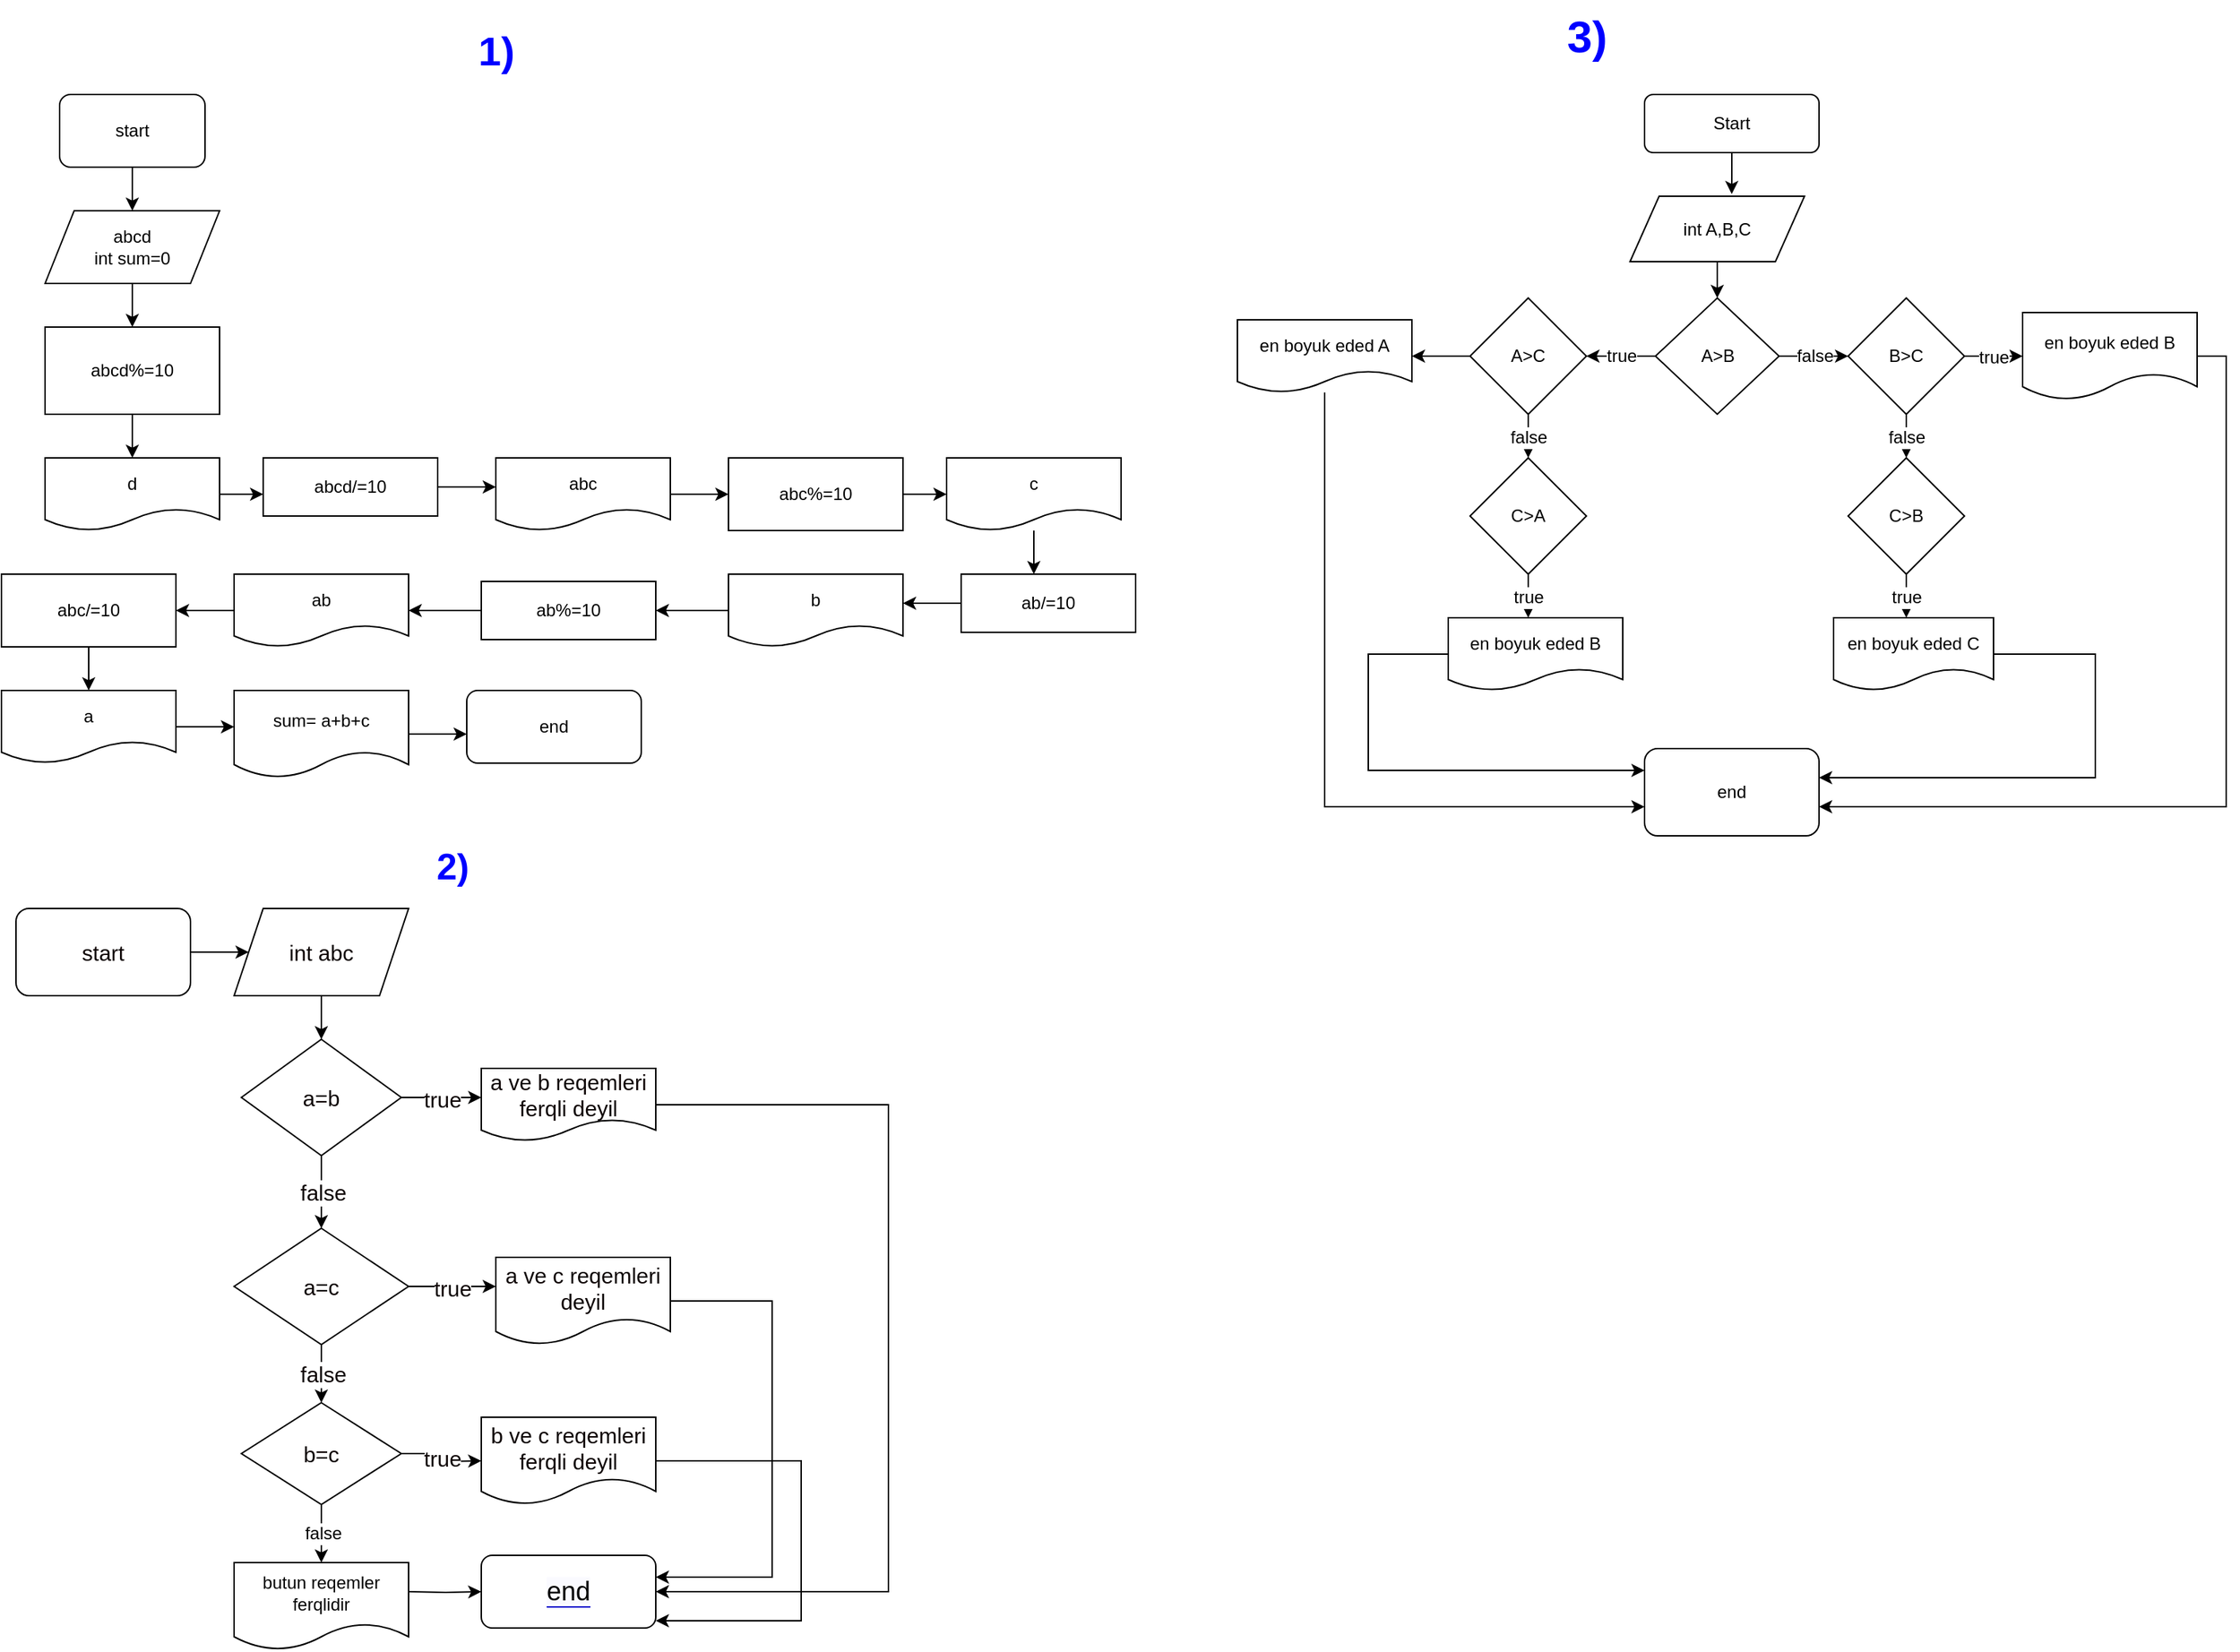 <mxfile version="20.8.23" type="device" pages="2"><diagram id="C5RBs43oDa-KdzZeNtuy" name="Page-1"><mxGraphModel dx="1590" dy="2182" grid="1" gridSize="10" guides="1" tooltips="1" connect="1" arrows="1" fold="1" page="1" pageScale="1" pageWidth="827" pageHeight="1169" math="0" shadow="0"><root><mxCell id="WIyWlLk6GJQsqaUBKTNV-0"/><mxCell id="WIyWlLk6GJQsqaUBKTNV-1" parent="WIyWlLk6GJQsqaUBKTNV-0"/><mxCell id="-_Hjf74qMRMlHTxHoF16-1" style="edgeStyle=orthogonalEdgeStyle;rounded=0;orthogonalLoop=1;jettySize=auto;html=1;" parent="WIyWlLk6GJQsqaUBKTNV-1" source="-_Hjf74qMRMlHTxHoF16-0" edge="1"><mxGeometry relative="1" as="geometry"><mxPoint x="130" y="130" as="targetPoint"/></mxGeometry></mxCell><mxCell id="-_Hjf74qMRMlHTxHoF16-0" value="start" style="rounded=1;whiteSpace=wrap;html=1;" parent="WIyWlLk6GJQsqaUBKTNV-1" vertex="1"><mxGeometry x="80" y="50" width="100" height="50" as="geometry"/></mxCell><mxCell id="-_Hjf74qMRMlHTxHoF16-3" style="edgeStyle=orthogonalEdgeStyle;rounded=0;orthogonalLoop=1;jettySize=auto;html=1;" parent="WIyWlLk6GJQsqaUBKTNV-1" source="-_Hjf74qMRMlHTxHoF16-2" edge="1"><mxGeometry relative="1" as="geometry"><mxPoint x="130" y="210" as="targetPoint"/></mxGeometry></mxCell><mxCell id="-_Hjf74qMRMlHTxHoF16-2" value="abcd&lt;br&gt;int sum=0" style="shape=parallelogram;perimeter=parallelogramPerimeter;whiteSpace=wrap;html=1;fixedSize=1;" parent="WIyWlLk6GJQsqaUBKTNV-1" vertex="1"><mxGeometry x="70" y="130" width="120" height="50" as="geometry"/></mxCell><mxCell id="-_Hjf74qMRMlHTxHoF16-5" style="edgeStyle=orthogonalEdgeStyle;rounded=0;orthogonalLoop=1;jettySize=auto;html=1;exitX=0.5;exitY=1;exitDx=0;exitDy=0;" parent="WIyWlLk6GJQsqaUBKTNV-1" source="-_Hjf74qMRMlHTxHoF16-4" edge="1"><mxGeometry relative="1" as="geometry"><mxPoint x="130" y="300" as="targetPoint"/></mxGeometry></mxCell><mxCell id="-_Hjf74qMRMlHTxHoF16-4" value="abcd%=10" style="rounded=0;whiteSpace=wrap;html=1;" parent="WIyWlLk6GJQsqaUBKTNV-1" vertex="1"><mxGeometry x="70" y="210" width="120" height="60" as="geometry"/></mxCell><mxCell id="-_Hjf74qMRMlHTxHoF16-22" style="edgeStyle=orthogonalEdgeStyle;rounded=0;orthogonalLoop=1;jettySize=auto;html=1;" parent="WIyWlLk6GJQsqaUBKTNV-1" source="-_Hjf74qMRMlHTxHoF16-6" edge="1"><mxGeometry relative="1" as="geometry"><mxPoint x="220" y="325" as="targetPoint"/></mxGeometry></mxCell><mxCell id="-_Hjf74qMRMlHTxHoF16-6" value="d" style="shape=document;whiteSpace=wrap;html=1;boundedLbl=1;" parent="WIyWlLk6GJQsqaUBKTNV-1" vertex="1"><mxGeometry x="70" y="300" width="120" height="50" as="geometry"/></mxCell><mxCell id="-_Hjf74qMRMlHTxHoF16-24" style="edgeStyle=orthogonalEdgeStyle;rounded=0;orthogonalLoop=1;jettySize=auto;html=1;" parent="WIyWlLk6GJQsqaUBKTNV-1" source="-_Hjf74qMRMlHTxHoF16-23" edge="1"><mxGeometry relative="1" as="geometry"><mxPoint x="380" y="320" as="targetPoint"/></mxGeometry></mxCell><mxCell id="-_Hjf74qMRMlHTxHoF16-23" value="abcd/=10" style="rounded=0;whiteSpace=wrap;html=1;" parent="WIyWlLk6GJQsqaUBKTNV-1" vertex="1"><mxGeometry x="220" y="300" width="120" height="40" as="geometry"/></mxCell><mxCell id="-_Hjf74qMRMlHTxHoF16-26" style="edgeStyle=orthogonalEdgeStyle;rounded=0;orthogonalLoop=1;jettySize=auto;html=1;" parent="WIyWlLk6GJQsqaUBKTNV-1" source="-_Hjf74qMRMlHTxHoF16-25" edge="1"><mxGeometry relative="1" as="geometry"><mxPoint x="540" y="325" as="targetPoint"/></mxGeometry></mxCell><mxCell id="-_Hjf74qMRMlHTxHoF16-25" value="abc" style="shape=document;whiteSpace=wrap;html=1;boundedLbl=1;" parent="WIyWlLk6GJQsqaUBKTNV-1" vertex="1"><mxGeometry x="380" y="300" width="120" height="50" as="geometry"/></mxCell><mxCell id="-_Hjf74qMRMlHTxHoF16-28" style="edgeStyle=orthogonalEdgeStyle;rounded=0;orthogonalLoop=1;jettySize=auto;html=1;" parent="WIyWlLk6GJQsqaUBKTNV-1" source="-_Hjf74qMRMlHTxHoF16-27" target="-_Hjf74qMRMlHTxHoF16-29" edge="1"><mxGeometry relative="1" as="geometry"><mxPoint x="690" y="325" as="targetPoint"/></mxGeometry></mxCell><mxCell id="-_Hjf74qMRMlHTxHoF16-27" value="abc%=10" style="rounded=0;whiteSpace=wrap;html=1;" parent="WIyWlLk6GJQsqaUBKTNV-1" vertex="1"><mxGeometry x="540" y="300" width="120" height="50" as="geometry"/></mxCell><mxCell id="-_Hjf74qMRMlHTxHoF16-30" style="edgeStyle=orthogonalEdgeStyle;rounded=0;orthogonalLoop=1;jettySize=auto;html=1;" parent="WIyWlLk6GJQsqaUBKTNV-1" source="-_Hjf74qMRMlHTxHoF16-29" edge="1"><mxGeometry relative="1" as="geometry"><mxPoint x="750" y="380" as="targetPoint"/></mxGeometry></mxCell><mxCell id="-_Hjf74qMRMlHTxHoF16-29" value="c" style="shape=document;whiteSpace=wrap;html=1;boundedLbl=1;" parent="WIyWlLk6GJQsqaUBKTNV-1" vertex="1"><mxGeometry x="690" y="300" width="120" height="50" as="geometry"/></mxCell><mxCell id="-_Hjf74qMRMlHTxHoF16-32" style="edgeStyle=orthogonalEdgeStyle;rounded=0;orthogonalLoop=1;jettySize=auto;html=1;" parent="WIyWlLk6GJQsqaUBKTNV-1" source="-_Hjf74qMRMlHTxHoF16-31" edge="1"><mxGeometry relative="1" as="geometry"><mxPoint x="660" y="400" as="targetPoint"/></mxGeometry></mxCell><mxCell id="-_Hjf74qMRMlHTxHoF16-31" value="ab/=10" style="rounded=0;whiteSpace=wrap;html=1;" parent="WIyWlLk6GJQsqaUBKTNV-1" vertex="1"><mxGeometry x="700" y="380" width="120" height="40" as="geometry"/></mxCell><mxCell id="-_Hjf74qMRMlHTxHoF16-40" style="edgeStyle=orthogonalEdgeStyle;rounded=0;orthogonalLoop=1;jettySize=auto;html=1;" parent="WIyWlLk6GJQsqaUBKTNV-1" source="-_Hjf74qMRMlHTxHoF16-35" edge="1"><mxGeometry relative="1" as="geometry"><mxPoint x="490" y="405" as="targetPoint"/></mxGeometry></mxCell><mxCell id="-_Hjf74qMRMlHTxHoF16-35" value="b" style="shape=document;whiteSpace=wrap;html=1;boundedLbl=1;" parent="WIyWlLk6GJQsqaUBKTNV-1" vertex="1"><mxGeometry x="540" y="380" width="120" height="50" as="geometry"/></mxCell><mxCell id="-_Hjf74qMRMlHTxHoF16-41" style="edgeStyle=orthogonalEdgeStyle;rounded=0;orthogonalLoop=1;jettySize=auto;html=1;" parent="WIyWlLk6GJQsqaUBKTNV-1" source="-_Hjf74qMRMlHTxHoF16-38" target="-_Hjf74qMRMlHTxHoF16-42" edge="1"><mxGeometry relative="1" as="geometry"><mxPoint x="330" y="405" as="targetPoint"/></mxGeometry></mxCell><mxCell id="-_Hjf74qMRMlHTxHoF16-38" value="ab%=10" style="rounded=0;whiteSpace=wrap;html=1;" parent="WIyWlLk6GJQsqaUBKTNV-1" vertex="1"><mxGeometry x="370" y="385" width="120" height="40" as="geometry"/></mxCell><mxCell id="-_Hjf74qMRMlHTxHoF16-47" style="edgeStyle=orthogonalEdgeStyle;rounded=0;orthogonalLoop=1;jettySize=auto;html=1;" parent="WIyWlLk6GJQsqaUBKTNV-1" source="-_Hjf74qMRMlHTxHoF16-42" edge="1"><mxGeometry relative="1" as="geometry"><mxPoint x="160" y="405" as="targetPoint"/></mxGeometry></mxCell><mxCell id="-_Hjf74qMRMlHTxHoF16-42" value="ab" style="shape=document;whiteSpace=wrap;html=1;boundedLbl=1;" parent="WIyWlLk6GJQsqaUBKTNV-1" vertex="1"><mxGeometry x="200" y="380" width="120" height="50" as="geometry"/></mxCell><mxCell id="-_Hjf74qMRMlHTxHoF16-48" style="edgeStyle=orthogonalEdgeStyle;rounded=0;orthogonalLoop=1;jettySize=auto;html=1;" parent="WIyWlLk6GJQsqaUBKTNV-1" source="-_Hjf74qMRMlHTxHoF16-45" edge="1"><mxGeometry relative="1" as="geometry"><mxPoint x="100" y="460" as="targetPoint"/></mxGeometry></mxCell><mxCell id="-_Hjf74qMRMlHTxHoF16-45" value="abc/=10" style="rounded=0;whiteSpace=wrap;html=1;" parent="WIyWlLk6GJQsqaUBKTNV-1" vertex="1"><mxGeometry x="40" y="380" width="120" height="50" as="geometry"/></mxCell><mxCell id="-_Hjf74qMRMlHTxHoF16-51" style="edgeStyle=orthogonalEdgeStyle;rounded=0;orthogonalLoop=1;jettySize=auto;html=1;" parent="WIyWlLk6GJQsqaUBKTNV-1" source="-_Hjf74qMRMlHTxHoF16-49" edge="1"><mxGeometry relative="1" as="geometry"><mxPoint x="200" y="485" as="targetPoint"/></mxGeometry></mxCell><mxCell id="-_Hjf74qMRMlHTxHoF16-49" value="a" style="shape=document;whiteSpace=wrap;html=1;boundedLbl=1;" parent="WIyWlLk6GJQsqaUBKTNV-1" vertex="1"><mxGeometry x="40" y="460" width="120" height="50" as="geometry"/></mxCell><mxCell id="-_Hjf74qMRMlHTxHoF16-52" style="edgeStyle=orthogonalEdgeStyle;rounded=0;orthogonalLoop=1;jettySize=auto;html=1;" parent="WIyWlLk6GJQsqaUBKTNV-1" source="-_Hjf74qMRMlHTxHoF16-50" edge="1"><mxGeometry relative="1" as="geometry"><mxPoint x="360" y="490" as="targetPoint"/></mxGeometry></mxCell><mxCell id="-_Hjf74qMRMlHTxHoF16-50" value="sum= a+b+c" style="shape=document;whiteSpace=wrap;html=1;boundedLbl=1;" parent="WIyWlLk6GJQsqaUBKTNV-1" vertex="1"><mxGeometry x="200" y="460" width="120" height="60" as="geometry"/></mxCell><mxCell id="-_Hjf74qMRMlHTxHoF16-53" value="end" style="rounded=1;whiteSpace=wrap;html=1;" parent="WIyWlLk6GJQsqaUBKTNV-1" vertex="1"><mxGeometry x="360" y="460" width="120" height="50" as="geometry"/></mxCell><mxCell id="-_Hjf74qMRMlHTxHoF16-60" style="edgeStyle=orthogonalEdgeStyle;rounded=0;orthogonalLoop=1;jettySize=auto;html=1;fontSize=15;fontColor=#0D0404;" parent="WIyWlLk6GJQsqaUBKTNV-1" source="-_Hjf74qMRMlHTxHoF16-59" edge="1"><mxGeometry relative="1" as="geometry"><mxPoint x="210" y="640" as="targetPoint"/></mxGeometry></mxCell><mxCell id="-_Hjf74qMRMlHTxHoF16-59" value="&lt;font color=&quot;#0d0404&quot;&gt;&lt;span style=&quot;font-size: 15px;&quot;&gt;start&lt;/span&gt;&lt;/font&gt;" style="rounded=1;whiteSpace=wrap;html=1;fontSize=19;fontColor=#FF4D4D;" parent="WIyWlLk6GJQsqaUBKTNV-1" vertex="1"><mxGeometry x="50" y="610" width="120" height="60" as="geometry"/></mxCell><mxCell id="-_Hjf74qMRMlHTxHoF16-64" style="edgeStyle=orthogonalEdgeStyle;rounded=0;orthogonalLoop=1;jettySize=auto;html=1;fontSize=15;fontColor=#0D0404;" parent="WIyWlLk6GJQsqaUBKTNV-1" source="-_Hjf74qMRMlHTxHoF16-61" edge="1"><mxGeometry relative="1" as="geometry"><mxPoint x="260" y="700" as="targetPoint"/></mxGeometry></mxCell><mxCell id="-_Hjf74qMRMlHTxHoF16-61" value="int abc" style="shape=parallelogram;perimeter=parallelogramPerimeter;whiteSpace=wrap;html=1;fixedSize=1;fontSize=15;fontColor=#0D0404;" parent="WIyWlLk6GJQsqaUBKTNV-1" vertex="1"><mxGeometry x="200" y="610" width="120" height="60" as="geometry"/></mxCell><mxCell id="-_Hjf74qMRMlHTxHoF16-67" value="true" style="edgeStyle=orthogonalEdgeStyle;rounded=0;orthogonalLoop=1;jettySize=auto;html=1;fontSize=15;fontColor=#0D0404;" parent="WIyWlLk6GJQsqaUBKTNV-1" source="-_Hjf74qMRMlHTxHoF16-65" edge="1"><mxGeometry relative="1" as="geometry"><mxPoint x="370" y="740" as="targetPoint"/></mxGeometry></mxCell><mxCell id="-_Hjf74qMRMlHTxHoF16-71" value="false" style="edgeStyle=orthogonalEdgeStyle;rounded=0;orthogonalLoop=1;jettySize=auto;html=1;fontSize=15;fontColor=#0D0404;" parent="WIyWlLk6GJQsqaUBKTNV-1" source="-_Hjf74qMRMlHTxHoF16-65" edge="1"><mxGeometry relative="1" as="geometry"><mxPoint x="260" y="830" as="targetPoint"/></mxGeometry></mxCell><mxCell id="-_Hjf74qMRMlHTxHoF16-65" value="a=b" style="rhombus;whiteSpace=wrap;html=1;fontSize=15;fontColor=#0D0404;" parent="WIyWlLk6GJQsqaUBKTNV-1" vertex="1"><mxGeometry x="205" y="700" width="110" height="80" as="geometry"/></mxCell><mxCell id="raouz-Vh3a7OzufgmYFM-56" style="edgeStyle=orthogonalEdgeStyle;rounded=0;orthogonalLoop=1;jettySize=auto;html=1;entryX=1;entryY=0.5;entryDx=0;entryDy=0;fontSize=28;fontColor=#0000FF;" parent="WIyWlLk6GJQsqaUBKTNV-1" source="-_Hjf74qMRMlHTxHoF16-68" target="raouz-Vh3a7OzufgmYFM-4" edge="1"><mxGeometry relative="1" as="geometry"><Array as="points"><mxPoint x="650" y="745"/><mxPoint x="650" y="1080"/></Array></mxGeometry></mxCell><mxCell id="-_Hjf74qMRMlHTxHoF16-68" value="a ve b reqemleri ferqli deyil" style="shape=document;whiteSpace=wrap;html=1;boundedLbl=1;fontSize=15;fontColor=#0D0404;" parent="WIyWlLk6GJQsqaUBKTNV-1" vertex="1"><mxGeometry x="370" y="720" width="120" height="50" as="geometry"/></mxCell><mxCell id="-_Hjf74qMRMlHTxHoF16-73" value="true" style="edgeStyle=orthogonalEdgeStyle;rounded=0;orthogonalLoop=1;jettySize=auto;html=1;fontSize=15;fontColor=#0D0404;" parent="WIyWlLk6GJQsqaUBKTNV-1" source="-_Hjf74qMRMlHTxHoF16-72" edge="1"><mxGeometry relative="1" as="geometry"><mxPoint x="380" y="870" as="targetPoint"/></mxGeometry></mxCell><mxCell id="-_Hjf74qMRMlHTxHoF16-75" value="false" style="edgeStyle=orthogonalEdgeStyle;rounded=0;orthogonalLoop=1;jettySize=auto;html=1;fontSize=15;fontColor=#0D0404;" parent="WIyWlLk6GJQsqaUBKTNV-1" source="-_Hjf74qMRMlHTxHoF16-72" edge="1"><mxGeometry relative="1" as="geometry"><mxPoint x="260" y="950" as="targetPoint"/></mxGeometry></mxCell><mxCell id="-_Hjf74qMRMlHTxHoF16-72" value="a=c" style="rhombus;whiteSpace=wrap;html=1;fontSize=15;fontColor=#0D0404;" parent="WIyWlLk6GJQsqaUBKTNV-1" vertex="1"><mxGeometry x="200" y="830" width="120" height="80" as="geometry"/></mxCell><mxCell id="raouz-Vh3a7OzufgmYFM-59" style="edgeStyle=orthogonalEdgeStyle;rounded=0;orthogonalLoop=1;jettySize=auto;html=1;fontSize=28;fontColor=#0000FF;" parent="WIyWlLk6GJQsqaUBKTNV-1" source="-_Hjf74qMRMlHTxHoF16-74" target="raouz-Vh3a7OzufgmYFM-4" edge="1"><mxGeometry relative="1" as="geometry"><mxPoint x="510" y="1070" as="targetPoint"/><Array as="points"><mxPoint x="570" y="880"/><mxPoint x="570" y="1070"/></Array></mxGeometry></mxCell><mxCell id="-_Hjf74qMRMlHTxHoF16-74" value="a ve c reqemleri deyil" style="shape=document;whiteSpace=wrap;html=1;boundedLbl=1;fontSize=15;fontColor=#0D0404;" parent="WIyWlLk6GJQsqaUBKTNV-1" vertex="1"><mxGeometry x="380" y="850" width="120" height="60" as="geometry"/></mxCell><mxCell id="-_Hjf74qMRMlHTxHoF16-78" value="true" style="edgeStyle=orthogonalEdgeStyle;rounded=0;orthogonalLoop=1;jettySize=auto;html=1;fontSize=15;fontColor=#0D0404;" parent="WIyWlLk6GJQsqaUBKTNV-1" source="-_Hjf74qMRMlHTxHoF16-76" edge="1"><mxGeometry relative="1" as="geometry"><mxPoint x="370" y="990" as="targetPoint"/></mxGeometry></mxCell><mxCell id="raouz-Vh3a7OzufgmYFM-15" value="false" style="edgeStyle=orthogonalEdgeStyle;rounded=0;orthogonalLoop=1;jettySize=auto;html=1;fontSize=12;fontColor=#000000;" parent="WIyWlLk6GJQsqaUBKTNV-1" source="-_Hjf74qMRMlHTxHoF16-76" edge="1"><mxGeometry relative="1" as="geometry"><mxPoint x="260" y="1060" as="targetPoint"/></mxGeometry></mxCell><mxCell id="-_Hjf74qMRMlHTxHoF16-76" value="b=c" style="rhombus;whiteSpace=wrap;html=1;fontSize=15;fontColor=#0D0404;" parent="WIyWlLk6GJQsqaUBKTNV-1" vertex="1"><mxGeometry x="205" y="950" width="110" height="70" as="geometry"/></mxCell><mxCell id="raouz-Vh3a7OzufgmYFM-61" style="edgeStyle=orthogonalEdgeStyle;rounded=0;orthogonalLoop=1;jettySize=auto;html=1;fontSize=28;fontColor=#0000FF;" parent="WIyWlLk6GJQsqaUBKTNV-1" source="-_Hjf74qMRMlHTxHoF16-79" target="raouz-Vh3a7OzufgmYFM-4" edge="1"><mxGeometry relative="1" as="geometry"><mxPoint x="500" y="1100" as="targetPoint"/><Array as="points"><mxPoint x="590" y="990"/><mxPoint x="590" y="1100"/></Array></mxGeometry></mxCell><mxCell id="-_Hjf74qMRMlHTxHoF16-79" value="b ve c reqemleri ferqli deyil" style="shape=document;whiteSpace=wrap;html=1;boundedLbl=1;fontSize=15;fontColor=#0D0404;" parent="WIyWlLk6GJQsqaUBKTNV-1" vertex="1"><mxGeometry x="370" y="960" width="120" height="60" as="geometry"/></mxCell><mxCell id="raouz-Vh3a7OzufgmYFM-4" value="&lt;span style=&quot;background-color: rgb(250, 250, 255);&quot;&gt;&lt;font color=&quot;#000000&quot;&gt;end&lt;/font&gt;&lt;/span&gt;" style="rounded=1;whiteSpace=wrap;html=1;labelBackgroundColor=#0000CC;fontSize=18;fontColor=#0000CC;" parent="WIyWlLk6GJQsqaUBKTNV-1" vertex="1"><mxGeometry x="370" y="1055" width="120" height="50" as="geometry"/></mxCell><mxCell id="raouz-Vh3a7OzufgmYFM-17" style="edgeStyle=orthogonalEdgeStyle;rounded=0;orthogonalLoop=1;jettySize=auto;html=1;entryX=0;entryY=0.5;entryDx=0;entryDy=0;fontSize=12;fontColor=#000000;" parent="WIyWlLk6GJQsqaUBKTNV-1" target="raouz-Vh3a7OzufgmYFM-4" edge="1"><mxGeometry relative="1" as="geometry"><mxPoint x="320" y="1080" as="sourcePoint"/></mxGeometry></mxCell><mxCell id="raouz-Vh3a7OzufgmYFM-19" value="butun reqemler ferqlidir" style="shape=document;whiteSpace=wrap;html=1;boundedLbl=1;labelBackgroundColor=#FFFFFF;fontSize=12;fontColor=#000000;" parent="WIyWlLk6GJQsqaUBKTNV-1" vertex="1"><mxGeometry x="200" y="1060" width="120" height="60" as="geometry"/></mxCell><mxCell id="raouz-Vh3a7OzufgmYFM-23" style="edgeStyle=orthogonalEdgeStyle;rounded=0;orthogonalLoop=1;jettySize=auto;html=1;entryX=0.583;entryY=-0.033;entryDx=0;entryDy=0;entryPerimeter=0;fontSize=12;fontColor=#000000;" parent="WIyWlLk6GJQsqaUBKTNV-1" source="raouz-Vh3a7OzufgmYFM-20" target="raouz-Vh3a7OzufgmYFM-22" edge="1"><mxGeometry relative="1" as="geometry"/></mxCell><mxCell id="raouz-Vh3a7OzufgmYFM-20" value="Start" style="rounded=1;whiteSpace=wrap;html=1;labelBackgroundColor=#FFFFFF;fontSize=12;fontColor=#000000;" parent="WIyWlLk6GJQsqaUBKTNV-1" vertex="1"><mxGeometry x="1170" y="50" width="120" height="40" as="geometry"/></mxCell><mxCell id="raouz-Vh3a7OzufgmYFM-25" style="edgeStyle=orthogonalEdgeStyle;rounded=0;orthogonalLoop=1;jettySize=auto;html=1;entryX=0.5;entryY=0;entryDx=0;entryDy=0;fontSize=12;fontColor=#000000;" parent="WIyWlLk6GJQsqaUBKTNV-1" source="raouz-Vh3a7OzufgmYFM-22" target="raouz-Vh3a7OzufgmYFM-24" edge="1"><mxGeometry relative="1" as="geometry"/></mxCell><mxCell id="raouz-Vh3a7OzufgmYFM-22" value="int A,B,C" style="shape=parallelogram;perimeter=parallelogramPerimeter;whiteSpace=wrap;html=1;fixedSize=1;labelBackgroundColor=#FFFFFF;fontSize=12;fontColor=#000000;" parent="WIyWlLk6GJQsqaUBKTNV-1" vertex="1"><mxGeometry x="1160" y="120" width="120" height="45" as="geometry"/></mxCell><mxCell id="raouz-Vh3a7OzufgmYFM-26" value="false" style="edgeStyle=orthogonalEdgeStyle;rounded=0;orthogonalLoop=1;jettySize=auto;html=1;fontSize=12;fontColor=#000000;" parent="WIyWlLk6GJQsqaUBKTNV-1" source="raouz-Vh3a7OzufgmYFM-24" target="raouz-Vh3a7OzufgmYFM-27" edge="1"><mxGeometry relative="1" as="geometry"><mxPoint x="1300" y="230" as="targetPoint"/></mxGeometry></mxCell><mxCell id="raouz-Vh3a7OzufgmYFM-35" value="true" style="edgeStyle=orthogonalEdgeStyle;rounded=0;orthogonalLoop=1;jettySize=auto;html=1;fontSize=12;fontColor=#000000;" parent="WIyWlLk6GJQsqaUBKTNV-1" source="raouz-Vh3a7OzufgmYFM-24" edge="1"><mxGeometry relative="1" as="geometry"><mxPoint x="1130" y="230" as="targetPoint"/></mxGeometry></mxCell><mxCell id="raouz-Vh3a7OzufgmYFM-24" value="A&amp;gt;B" style="rhombus;whiteSpace=wrap;html=1;labelBackgroundColor=#FFFFFF;fontSize=12;fontColor=#000000;" parent="WIyWlLk6GJQsqaUBKTNV-1" vertex="1"><mxGeometry x="1177.5" y="190" width="85" height="80" as="geometry"/></mxCell><mxCell id="raouz-Vh3a7OzufgmYFM-28" value="true" style="edgeStyle=orthogonalEdgeStyle;rounded=0;orthogonalLoop=1;jettySize=auto;html=1;fontSize=12;fontColor=#000000;" parent="WIyWlLk6GJQsqaUBKTNV-1" source="raouz-Vh3a7OzufgmYFM-27" edge="1"><mxGeometry relative="1" as="geometry"><mxPoint x="1430" y="230" as="targetPoint"/></mxGeometry></mxCell><mxCell id="raouz-Vh3a7OzufgmYFM-29" value="false" style="edgeStyle=orthogonalEdgeStyle;rounded=0;orthogonalLoop=1;jettySize=auto;html=1;fontSize=12;fontColor=#000000;" parent="WIyWlLk6GJQsqaUBKTNV-1" source="raouz-Vh3a7OzufgmYFM-27" edge="1"><mxGeometry relative="1" as="geometry"><mxPoint x="1350" y="300" as="targetPoint"/></mxGeometry></mxCell><mxCell id="raouz-Vh3a7OzufgmYFM-27" value="B&amp;gt;C" style="rhombus;whiteSpace=wrap;html=1;labelBackgroundColor=#FFFFFF;fontSize=12;fontColor=#000000;" parent="WIyWlLk6GJQsqaUBKTNV-1" vertex="1"><mxGeometry x="1310" y="190" width="80" height="80" as="geometry"/></mxCell><mxCell id="raouz-Vh3a7OzufgmYFM-45" style="edgeStyle=orthogonalEdgeStyle;rounded=0;orthogonalLoop=1;jettySize=auto;html=1;fontSize=12;fontColor=#000000;" parent="WIyWlLk6GJQsqaUBKTNV-1" source="raouz-Vh3a7OzufgmYFM-30" target="raouz-Vh3a7OzufgmYFM-43" edge="1"><mxGeometry relative="1" as="geometry"><mxPoint x="1560" y="600" as="targetPoint"/><Array as="points"><mxPoint x="1570" y="230"/><mxPoint x="1570" y="540"/></Array></mxGeometry></mxCell><mxCell id="raouz-Vh3a7OzufgmYFM-30" value="en boyuk eded B" style="shape=document;whiteSpace=wrap;html=1;boundedLbl=1;labelBackgroundColor=#FFFFFF;fontSize=12;fontColor=#000000;" parent="WIyWlLk6GJQsqaUBKTNV-1" vertex="1"><mxGeometry x="1430" y="200" width="120" height="60" as="geometry"/></mxCell><mxCell id="raouz-Vh3a7OzufgmYFM-33" value="true" style="edgeStyle=orthogonalEdgeStyle;rounded=0;orthogonalLoop=1;jettySize=auto;html=1;fontSize=12;fontColor=#000000;" parent="WIyWlLk6GJQsqaUBKTNV-1" source="raouz-Vh3a7OzufgmYFM-32" edge="1"><mxGeometry relative="1" as="geometry"><mxPoint x="1350" y="410" as="targetPoint"/></mxGeometry></mxCell><mxCell id="raouz-Vh3a7OzufgmYFM-32" value="C&amp;gt;B" style="rhombus;whiteSpace=wrap;html=1;labelBackgroundColor=#FFFFFF;fontSize=12;fontColor=#000000;" parent="WIyWlLk6GJQsqaUBKTNV-1" vertex="1"><mxGeometry x="1310" y="300" width="80" height="80" as="geometry"/></mxCell><mxCell id="raouz-Vh3a7OzufgmYFM-50" style="edgeStyle=orthogonalEdgeStyle;rounded=0;orthogonalLoop=1;jettySize=auto;html=1;fontSize=12;fontColor=#000000;" parent="WIyWlLk6GJQsqaUBKTNV-1" source="raouz-Vh3a7OzufgmYFM-34" target="raouz-Vh3a7OzufgmYFM-43" edge="1"><mxGeometry relative="1" as="geometry"><mxPoint x="1420" y="520" as="targetPoint"/><Array as="points"><mxPoint x="1480" y="435"/><mxPoint x="1480" y="520"/></Array></mxGeometry></mxCell><mxCell id="raouz-Vh3a7OzufgmYFM-34" value="en boyuk eded C" style="shape=document;whiteSpace=wrap;html=1;boundedLbl=1;labelBackgroundColor=#FFFFFF;fontSize=12;fontColor=#000000;" parent="WIyWlLk6GJQsqaUBKTNV-1" vertex="1"><mxGeometry x="1300" y="410" width="110" height="50" as="geometry"/></mxCell><mxCell id="raouz-Vh3a7OzufgmYFM-37" style="edgeStyle=orthogonalEdgeStyle;rounded=0;orthogonalLoop=1;jettySize=auto;html=1;fontSize=12;fontColor=#000000;" parent="WIyWlLk6GJQsqaUBKTNV-1" source="raouz-Vh3a7OzufgmYFM-36" target="raouz-Vh3a7OzufgmYFM-38" edge="1"><mxGeometry relative="1" as="geometry"><mxPoint x="1020" y="230" as="targetPoint"/></mxGeometry></mxCell><mxCell id="raouz-Vh3a7OzufgmYFM-39" value="false" style="edgeStyle=orthogonalEdgeStyle;rounded=0;orthogonalLoop=1;jettySize=auto;html=1;fontSize=12;fontColor=#000000;" parent="WIyWlLk6GJQsqaUBKTNV-1" source="raouz-Vh3a7OzufgmYFM-36" edge="1"><mxGeometry relative="1" as="geometry"><mxPoint x="1090" y="300" as="targetPoint"/></mxGeometry></mxCell><mxCell id="raouz-Vh3a7OzufgmYFM-36" value="A&amp;gt;C" style="rhombus;whiteSpace=wrap;html=1;labelBackgroundColor=#FFFFFF;fontSize=12;fontColor=#000000;" parent="WIyWlLk6GJQsqaUBKTNV-1" vertex="1"><mxGeometry x="1050" y="190" width="80" height="80" as="geometry"/></mxCell><mxCell id="raouz-Vh3a7OzufgmYFM-46" style="edgeStyle=orthogonalEdgeStyle;rounded=0;orthogonalLoop=1;jettySize=auto;html=1;fontSize=12;fontColor=#000000;entryX=0;entryY=0.667;entryDx=0;entryDy=0;entryPerimeter=0;" parent="WIyWlLk6GJQsqaUBKTNV-1" source="raouz-Vh3a7OzufgmYFM-38" target="raouz-Vh3a7OzufgmYFM-43" edge="1"><mxGeometry relative="1" as="geometry"><mxPoint x="1160" y="540" as="targetPoint"/><Array as="points"><mxPoint x="950" y="540"/></Array></mxGeometry></mxCell><mxCell id="raouz-Vh3a7OzufgmYFM-38" value="en boyuk eded A" style="shape=document;whiteSpace=wrap;html=1;boundedLbl=1;labelBackgroundColor=#FFFFFF;fontSize=12;fontColor=#000000;" parent="WIyWlLk6GJQsqaUBKTNV-1" vertex="1"><mxGeometry x="890" y="205" width="120" height="50" as="geometry"/></mxCell><mxCell id="raouz-Vh3a7OzufgmYFM-41" value="true" style="edgeStyle=orthogonalEdgeStyle;rounded=0;orthogonalLoop=1;jettySize=auto;html=1;fontSize=12;fontColor=#000000;" parent="WIyWlLk6GJQsqaUBKTNV-1" source="raouz-Vh3a7OzufgmYFM-40" edge="1"><mxGeometry relative="1" as="geometry"><mxPoint x="1090" y="410" as="targetPoint"/></mxGeometry></mxCell><mxCell id="raouz-Vh3a7OzufgmYFM-40" value="C&amp;gt;A" style="rhombus;whiteSpace=wrap;html=1;labelBackgroundColor=#FFFFFF;fontSize=12;fontColor=#000000;" parent="WIyWlLk6GJQsqaUBKTNV-1" vertex="1"><mxGeometry x="1050" y="300" width="80" height="80" as="geometry"/></mxCell><mxCell id="raouz-Vh3a7OzufgmYFM-47" style="edgeStyle=orthogonalEdgeStyle;rounded=0;orthogonalLoop=1;jettySize=auto;html=1;fontSize=12;fontColor=#000000;entryX=0;entryY=0.25;entryDx=0;entryDy=0;" parent="WIyWlLk6GJQsqaUBKTNV-1" source="raouz-Vh3a7OzufgmYFM-42" target="raouz-Vh3a7OzufgmYFM-43" edge="1"><mxGeometry relative="1" as="geometry"><mxPoint x="1100" y="520" as="targetPoint"/><Array as="points"><mxPoint x="980" y="435"/><mxPoint x="980" y="515"/></Array></mxGeometry></mxCell><mxCell id="raouz-Vh3a7OzufgmYFM-42" value="en boyuk eded B" style="shape=document;whiteSpace=wrap;html=1;boundedLbl=1;labelBackgroundColor=#FFFFFF;fontSize=12;fontColor=#000000;" parent="WIyWlLk6GJQsqaUBKTNV-1" vertex="1"><mxGeometry x="1035" y="410" width="120" height="50" as="geometry"/></mxCell><mxCell id="raouz-Vh3a7OzufgmYFM-43" value="end" style="rounded=1;whiteSpace=wrap;html=1;labelBackgroundColor=#FFFFFF;fontSize=12;fontColor=#000000;" parent="WIyWlLk6GJQsqaUBKTNV-1" vertex="1"><mxGeometry x="1170" y="500" width="120" height="60" as="geometry"/></mxCell><mxCell id="raouz-Vh3a7OzufgmYFM-51" value="&lt;font color=&quot;#0000ff&quot; style=&quot;font-size: 31px;&quot;&gt;&lt;b&gt;3)&lt;/b&gt;&lt;/font&gt;" style="text;html=1;align=center;verticalAlign=middle;resizable=0;points=[];autosize=1;strokeColor=none;fillColor=none;fontSize=12;fontColor=#000000;" parent="WIyWlLk6GJQsqaUBKTNV-1" vertex="1"><mxGeometry x="1105" y="-15" width="50" height="50" as="geometry"/></mxCell><mxCell id="raouz-Vh3a7OzufgmYFM-52" value="&lt;font color=&quot;#0000ff&quot; style=&quot;font-size: 28px;&quot;&gt;&lt;b&gt;1)&lt;/b&gt;&lt;/font&gt;" style="text;html=1;align=center;verticalAlign=middle;resizable=0;points=[];autosize=1;strokeColor=none;fillColor=none;fontSize=25;fontColor=#000000;" parent="WIyWlLk6GJQsqaUBKTNV-1" vertex="1"><mxGeometry x="355" y="-5" width="50" height="50" as="geometry"/></mxCell><mxCell id="raouz-Vh3a7OzufgmYFM-53" value="&lt;font color=&quot;#0000ff&quot;&gt;&lt;b&gt;2)&lt;/b&gt;&lt;/font&gt;" style="text;html=1;align=center;verticalAlign=middle;resizable=0;points=[];autosize=1;strokeColor=none;fillColor=none;fontSize=25;fontColor=#000000;" parent="WIyWlLk6GJQsqaUBKTNV-1" vertex="1"><mxGeometry x="325" y="560" width="50" height="40" as="geometry"/></mxCell></root></mxGraphModel></diagram><diagram id="k4lViz2Ne16R5-3YzJA3" name="Page-2"><mxGraphModel dx="1354" dy="608" grid="0" gridSize="10" guides="1" tooltips="1" connect="1" arrows="1" fold="1" page="0" pageScale="1" pageWidth="850" pageHeight="1100" math="0" shadow="0"><root><mxCell id="0"/><mxCell id="1" parent="0"/><mxCell id="_tFAioKgMD-RcaCLTaGR-14" value="Hotel" style="shape=table;startSize=30;container=1;collapsible=1;childLayout=tableLayout;fixedRows=1;rowLines=0;fontStyle=1;align=center;resizeLast=1;" vertex="1" parent="1"><mxGeometry x="-255" y="36" width="210" height="330" as="geometry"/></mxCell><mxCell id="_tFAioKgMD-RcaCLTaGR-15" value="" style="shape=tableRow;horizontal=0;startSize=0;swimlaneHead=0;swimlaneBody=0;fillColor=none;collapsible=0;dropTarget=0;points=[[0,0.5],[1,0.5]];portConstraint=eastwest;top=0;left=0;right=0;bottom=1;" vertex="1" parent="_tFAioKgMD-RcaCLTaGR-14"><mxGeometry y="30" width="210" height="30" as="geometry"/></mxCell><mxCell id="_tFAioKgMD-RcaCLTaGR-16" value="PK" style="shape=partialRectangle;connectable=0;fillColor=none;top=0;left=0;bottom=0;right=0;fontStyle=1;overflow=hidden;" vertex="1" parent="_tFAioKgMD-RcaCLTaGR-15"><mxGeometry width="30" height="30" as="geometry"><mxRectangle width="30" height="30" as="alternateBounds"/></mxGeometry></mxCell><mxCell id="_tFAioKgMD-RcaCLTaGR-17" value="ID" style="shape=partialRectangle;connectable=0;top=0;left=0;bottom=0;right=0;align=left;spacingLeft=6;fontStyle=5;overflow=hidden;" vertex="1" parent="_tFAioKgMD-RcaCLTaGR-15"><mxGeometry x="30" width="180" height="30" as="geometry"><mxRectangle width="180" height="30" as="alternateBounds"/></mxGeometry></mxCell><mxCell id="_tFAioKgMD-RcaCLTaGR-18" value="" style="shape=tableRow;horizontal=0;startSize=0;swimlaneHead=0;swimlaneBody=0;fillColor=none;collapsible=0;dropTarget=0;points=[[0,0.5],[1,0.5]];portConstraint=eastwest;top=0;left=0;right=0;bottom=0;" vertex="1" parent="_tFAioKgMD-RcaCLTaGR-14"><mxGeometry y="60" width="210" height="30" as="geometry"/></mxCell><mxCell id="_tFAioKgMD-RcaCLTaGR-19" value="" style="shape=partialRectangle;connectable=0;fillColor=none;top=0;left=0;bottom=0;right=0;editable=1;overflow=hidden;" vertex="1" parent="_tFAioKgMD-RcaCLTaGR-18"><mxGeometry width="30" height="30" as="geometry"><mxRectangle width="30" height="30" as="alternateBounds"/></mxGeometry></mxCell><mxCell id="_tFAioKgMD-RcaCLTaGR-20" value="HotelName" style="shape=partialRectangle;connectable=0;fillColor=none;top=0;left=0;bottom=0;right=0;align=left;spacingLeft=6;overflow=hidden;" vertex="1" parent="_tFAioKgMD-RcaCLTaGR-18"><mxGeometry x="30" width="180" height="30" as="geometry"><mxRectangle width="180" height="30" as="alternateBounds"/></mxGeometry></mxCell><mxCell id="_tFAioKgMD-RcaCLTaGR-21" value="" style="shape=tableRow;horizontal=0;startSize=0;swimlaneHead=0;swimlaneBody=0;fillColor=none;collapsible=0;dropTarget=0;points=[[0,0.5],[1,0.5]];portConstraint=eastwest;top=0;left=0;right=0;bottom=0;" vertex="1" parent="_tFAioKgMD-RcaCLTaGR-14"><mxGeometry y="90" width="210" height="30" as="geometry"/></mxCell><mxCell id="_tFAioKgMD-RcaCLTaGR-22" value="" style="shape=partialRectangle;connectable=0;fillColor=none;top=0;left=0;bottom=0;right=0;editable=1;overflow=hidden;" vertex="1" parent="_tFAioKgMD-RcaCLTaGR-21"><mxGeometry width="30" height="30" as="geometry"><mxRectangle width="30" height="30" as="alternateBounds"/></mxGeometry></mxCell><mxCell id="_tFAioKgMD-RcaCLTaGR-23" value="Price" style="shape=partialRectangle;connectable=0;top=0;left=0;bottom=0;right=0;align=left;spacingLeft=6;overflow=hidden;" vertex="1" parent="_tFAioKgMD-RcaCLTaGR-21"><mxGeometry x="30" width="180" height="30" as="geometry"><mxRectangle width="180" height="30" as="alternateBounds"/></mxGeometry></mxCell><mxCell id="_tFAioKgMD-RcaCLTaGR-24" value="" style="shape=tableRow;horizontal=0;startSize=0;swimlaneHead=0;swimlaneBody=0;fillColor=none;collapsible=0;dropTarget=0;points=[[0,0.5],[1,0.5]];portConstraint=eastwest;top=0;left=0;right=0;bottom=0;" vertex="1" parent="_tFAioKgMD-RcaCLTaGR-14"><mxGeometry y="120" width="210" height="30" as="geometry"/></mxCell><mxCell id="_tFAioKgMD-RcaCLTaGR-25" value="" style="shape=partialRectangle;connectable=0;fillColor=none;top=0;left=0;bottom=0;right=0;editable=1;overflow=hidden;" vertex="1" parent="_tFAioKgMD-RcaCLTaGR-24"><mxGeometry width="30" height="30" as="geometry"><mxRectangle width="30" height="30" as="alternateBounds"/></mxGeometry></mxCell><mxCell id="_tFAioKgMD-RcaCLTaGR-26" value="Rating" style="shape=partialRectangle;connectable=0;fillColor=none;top=0;left=0;bottom=0;right=0;align=left;spacingLeft=6;overflow=hidden;" vertex="1" parent="_tFAioKgMD-RcaCLTaGR-24"><mxGeometry x="30" width="180" height="30" as="geometry"><mxRectangle width="180" height="30" as="alternateBounds"/></mxGeometry></mxCell><mxCell id="We-I-nY2C3Xd9pmJf9U8-4" value="" style="shape=tableRow;horizontal=0;startSize=0;swimlaneHead=0;swimlaneBody=0;fillColor=none;collapsible=0;dropTarget=0;points=[[0,0.5],[1,0.5]];portConstraint=eastwest;top=0;left=0;right=0;bottom=0;" vertex="1" parent="_tFAioKgMD-RcaCLTaGR-14"><mxGeometry y="150" width="210" height="30" as="geometry"/></mxCell><mxCell id="We-I-nY2C3Xd9pmJf9U8-5" value="" style="shape=partialRectangle;connectable=0;fillColor=none;top=0;left=0;bottom=0;right=0;editable=1;overflow=hidden;" vertex="1" parent="We-I-nY2C3Xd9pmJf9U8-4"><mxGeometry width="30" height="30" as="geometry"><mxRectangle width="30" height="30" as="alternateBounds"/></mxGeometry></mxCell><mxCell id="We-I-nY2C3Xd9pmJf9U8-6" value="City" style="shape=partialRectangle;connectable=0;fillColor=none;top=0;left=0;bottom=0;right=0;align=left;spacingLeft=6;overflow=hidden;" vertex="1" parent="We-I-nY2C3Xd9pmJf9U8-4"><mxGeometry x="30" width="180" height="30" as="geometry"><mxRectangle width="180" height="30" as="alternateBounds"/></mxGeometry></mxCell><mxCell id="We-I-nY2C3Xd9pmJf9U8-7" value="" style="shape=tableRow;horizontal=0;startSize=0;swimlaneHead=0;swimlaneBody=0;fillColor=none;collapsible=0;dropTarget=0;points=[[0,0.5],[1,0.5]];portConstraint=eastwest;top=0;left=0;right=0;bottom=0;" vertex="1" parent="_tFAioKgMD-RcaCLTaGR-14"><mxGeometry y="180" width="210" height="30" as="geometry"/></mxCell><mxCell id="We-I-nY2C3Xd9pmJf9U8-8" value="" style="shape=partialRectangle;connectable=0;fillColor=none;top=0;left=0;bottom=0;right=0;editable=1;overflow=hidden;" vertex="1" parent="We-I-nY2C3Xd9pmJf9U8-7"><mxGeometry width="30" height="30" as="geometry"><mxRectangle width="30" height="30" as="alternateBounds"/></mxGeometry></mxCell><mxCell id="We-I-nY2C3Xd9pmJf9U8-9" value="ImagesHotel" style="shape=partialRectangle;connectable=0;fillColor=none;top=0;left=0;bottom=0;right=0;align=left;spacingLeft=6;overflow=hidden;" vertex="1" parent="We-I-nY2C3Xd9pmJf9U8-7"><mxGeometry x="30" width="180" height="30" as="geometry"><mxRectangle width="180" height="30" as="alternateBounds"/></mxGeometry></mxCell><mxCell id="We-I-nY2C3Xd9pmJf9U8-10" value="" style="shape=tableRow;horizontal=0;startSize=0;swimlaneHead=0;swimlaneBody=0;fillColor=none;collapsible=0;dropTarget=0;points=[[0,0.5],[1,0.5]];portConstraint=eastwest;top=0;left=0;right=0;bottom=0;" vertex="1" parent="_tFAioKgMD-RcaCLTaGR-14"><mxGeometry y="210" width="210" height="30" as="geometry"/></mxCell><mxCell id="We-I-nY2C3Xd9pmJf9U8-11" value="" style="shape=partialRectangle;connectable=0;fillColor=none;top=0;left=0;bottom=0;right=0;editable=1;overflow=hidden;" vertex="1" parent="We-I-nY2C3Xd9pmJf9U8-10"><mxGeometry width="30" height="30" as="geometry"><mxRectangle width="30" height="30" as="alternateBounds"/></mxGeometry></mxCell><mxCell id="We-I-nY2C3Xd9pmJf9U8-12" value="Rooms" style="shape=partialRectangle;connectable=0;fillColor=none;top=0;left=0;bottom=0;right=0;align=left;spacingLeft=6;overflow=hidden;" vertex="1" parent="We-I-nY2C3Xd9pmJf9U8-10"><mxGeometry x="30" width="180" height="30" as="geometry"><mxRectangle width="180" height="30" as="alternateBounds"/></mxGeometry></mxCell><mxCell id="We-I-nY2C3Xd9pmJf9U8-13" value="" style="shape=tableRow;horizontal=0;startSize=0;swimlaneHead=0;swimlaneBody=0;fillColor=none;collapsible=0;dropTarget=0;points=[[0,0.5],[1,0.5]];portConstraint=eastwest;top=0;left=0;right=0;bottom=0;" vertex="1" parent="_tFAioKgMD-RcaCLTaGR-14"><mxGeometry y="240" width="210" height="30" as="geometry"/></mxCell><mxCell id="We-I-nY2C3Xd9pmJf9U8-14" value="" style="shape=partialRectangle;connectable=0;fillColor=none;top=0;left=0;bottom=0;right=0;editable=1;overflow=hidden;" vertex="1" parent="We-I-nY2C3Xd9pmJf9U8-13"><mxGeometry width="30" height="30" as="geometry"><mxRectangle width="30" height="30" as="alternateBounds"/></mxGeometry></mxCell><mxCell id="We-I-nY2C3Xd9pmJf9U8-15" value="Country" style="shape=partialRectangle;connectable=0;fillColor=none;top=0;left=0;bottom=0;right=0;align=left;spacingLeft=6;overflow=hidden;" vertex="1" parent="We-I-nY2C3Xd9pmJf9U8-13"><mxGeometry x="30" width="180" height="30" as="geometry"><mxRectangle width="180" height="30" as="alternateBounds"/></mxGeometry></mxCell><mxCell id="We-I-nY2C3Xd9pmJf9U8-16" value="" style="shape=tableRow;horizontal=0;startSize=0;swimlaneHead=0;swimlaneBody=0;fillColor=none;collapsible=0;dropTarget=0;points=[[0,0.5],[1,0.5]];portConstraint=eastwest;top=0;left=0;right=0;bottom=0;" vertex="1" parent="_tFAioKgMD-RcaCLTaGR-14"><mxGeometry y="270" width="210" height="30" as="geometry"/></mxCell><mxCell id="We-I-nY2C3Xd9pmJf9U8-17" value="" style="shape=partialRectangle;connectable=0;fillColor=none;top=0;left=0;bottom=0;right=0;editable=1;overflow=hidden;" vertex="1" parent="We-I-nY2C3Xd9pmJf9U8-16"><mxGeometry width="30" height="30" as="geometry"><mxRectangle width="30" height="30" as="alternateBounds"/></mxGeometry></mxCell><mxCell id="We-I-nY2C3Xd9pmJf9U8-18" value="Adrress" style="shape=partialRectangle;connectable=0;fillColor=none;top=0;left=0;bottom=0;right=0;align=left;spacingLeft=6;overflow=hidden;" vertex="1" parent="We-I-nY2C3Xd9pmJf9U8-16"><mxGeometry x="30" width="180" height="30" as="geometry"><mxRectangle width="180" height="30" as="alternateBounds"/></mxGeometry></mxCell><mxCell id="We-I-nY2C3Xd9pmJf9U8-19" value="" style="shape=tableRow;horizontal=0;startSize=0;swimlaneHead=0;swimlaneBody=0;fillColor=none;collapsible=0;dropTarget=0;points=[[0,0.5],[1,0.5]];portConstraint=eastwest;top=0;left=0;right=0;bottom=0;" vertex="1" parent="_tFAioKgMD-RcaCLTaGR-14"><mxGeometry y="300" width="210" height="30" as="geometry"/></mxCell><mxCell id="We-I-nY2C3Xd9pmJf9U8-20" value="" style="shape=partialRectangle;connectable=0;fillColor=none;top=0;left=0;bottom=0;right=0;editable=1;overflow=hidden;" vertex="1" parent="We-I-nY2C3Xd9pmJf9U8-19"><mxGeometry width="30" height="30" as="geometry"><mxRectangle width="30" height="30" as="alternateBounds"/></mxGeometry></mxCell><mxCell id="We-I-nY2C3Xd9pmJf9U8-21" value="Adrress" style="shape=partialRectangle;connectable=0;fillColor=none;top=0;left=0;bottom=0;right=0;align=left;spacingLeft=6;overflow=hidden;" vertex="1" parent="We-I-nY2C3Xd9pmJf9U8-19"><mxGeometry x="30" width="180" height="30" as="geometry"><mxRectangle width="180" height="30" as="alternateBounds"/></mxGeometry></mxCell></root></mxGraphModel></diagram></mxfile>